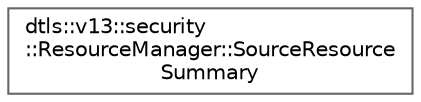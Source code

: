 digraph "Graphical Class Hierarchy"
{
 // LATEX_PDF_SIZE
  bgcolor="transparent";
  edge [fontname=Helvetica,fontsize=10,labelfontname=Helvetica,labelfontsize=10];
  node [fontname=Helvetica,fontsize=10,shape=box,height=0.2,width=0.4];
  rankdir="LR";
  Node0 [id="Node000000",label="dtls::v13::security\l::ResourceManager::SourceResource\lSummary",height=0.2,width=0.4,color="grey40", fillcolor="white", style="filled",URL="$structdtls_1_1v13_1_1security_1_1ResourceManager_1_1SourceResourceSummary.html",tooltip="Get per-source resource usage."];
}
